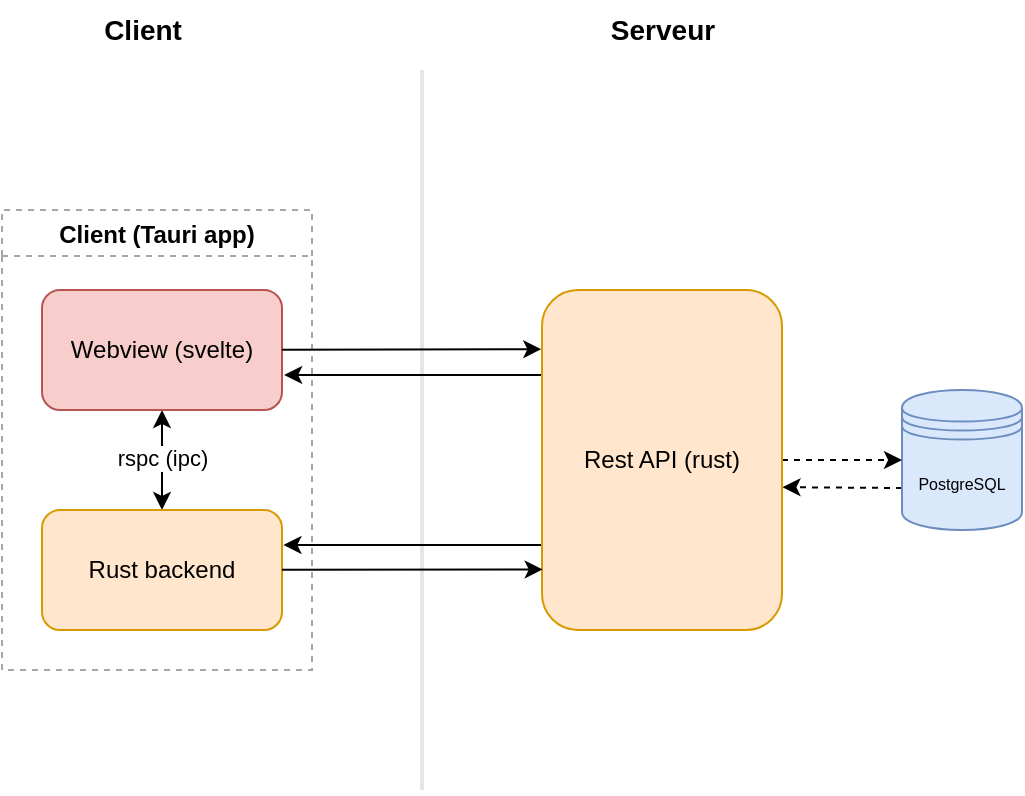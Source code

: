 <mxfile>
    <diagram id="pHUoRbnnYIQmAv-OaeII" name="Page-1">
        <mxGraphModel dx="1633" dy="927" grid="1" gridSize="10" guides="1" tooltips="1" connect="1" arrows="1" fold="1" page="1" pageScale="1" pageWidth="850" pageHeight="1100" math="0" shadow="0">
            <root>
                <mxCell id="0"/>
                <mxCell id="1" parent="0"/>
                <mxCell id="17" value="" style="endArrow=none;html=1;strokeWidth=2;fontSize=8;strokeColor=#E6E6E6;" edge="1" parent="1">
                    <mxGeometry width="50" height="50" relative="1" as="geometry">
                        <mxPoint x="400" y="560" as="sourcePoint"/>
                        <mxPoint x="400" y="200" as="targetPoint"/>
                    </mxGeometry>
                </mxCell>
                <mxCell id="31" style="edgeStyle=none;html=1;exitX=0;exitY=0.7;exitDx=0;exitDy=0;entryX=1.002;entryY=0.58;entryDx=0;entryDy=0;entryPerimeter=0;strokeColor=#000000;fontSize=14;startArrow=none;startFill=0;dashed=1;" edge="1" parent="1" source="4" target="8">
                    <mxGeometry relative="1" as="geometry"/>
                </mxCell>
                <mxCell id="4" value="&lt;font style=&quot;font-size: 8px;&quot;&gt;PostgreSQL&lt;/font&gt;" style="shape=datastore;whiteSpace=wrap;html=1;fillColor=#dae8fc;strokeColor=#6c8ebf;" vertex="1" parent="1">
                    <mxGeometry x="640" y="360" width="60" height="70" as="geometry"/>
                </mxCell>
                <mxCell id="5" value="Client (Tauri app)" style="swimlane;dashed=1;strokeColor=#A6A6A6;" vertex="1" parent="1">
                    <mxGeometry x="190" y="270" width="155" height="230" as="geometry"/>
                </mxCell>
                <mxCell id="6" style="edgeStyle=none;html=1;entryX=0.5;entryY=0;entryDx=0;entryDy=0;startArrow=classic;startFill=1;" edge="1" parent="5" source="2" target="3">
                    <mxGeometry relative="1" as="geometry"/>
                </mxCell>
                <mxCell id="7" value="rspc (ipc)" style="edgeLabel;html=1;align=center;verticalAlign=middle;resizable=0;points=[];" vertex="1" connectable="0" parent="6">
                    <mxGeometry x="0.163" y="-1" relative="1" as="geometry">
                        <mxPoint x="1" y="-5" as="offset"/>
                    </mxGeometry>
                </mxCell>
                <mxCell id="2" value="Webview (svelte)" style="rounded=1;whiteSpace=wrap;html=1;fillColor=#f8cecc;strokeColor=#b85450;" vertex="1" parent="5">
                    <mxGeometry x="20" y="40" width="120" height="60" as="geometry"/>
                </mxCell>
                <mxCell id="3" value="Rust backend" style="rounded=1;whiteSpace=wrap;html=1;fillColor=#ffe6cc;strokeColor=#d79b00;" vertex="1" parent="5">
                    <mxGeometry x="20" y="150" width="120" height="60" as="geometry"/>
                </mxCell>
                <mxCell id="26" style="edgeStyle=none;html=1;exitX=0;exitY=0.25;exitDx=0;exitDy=0;entryX=1.009;entryY=0.708;entryDx=0;entryDy=0;entryPerimeter=0;strokeColor=#000000;fontSize=14;startArrow=none;startFill=0;" edge="1" parent="1" source="8" target="2">
                    <mxGeometry relative="1" as="geometry"/>
                </mxCell>
                <mxCell id="28" style="edgeStyle=none;html=1;exitX=0;exitY=0.75;exitDx=0;exitDy=0;entryX=1.006;entryY=0.291;entryDx=0;entryDy=0;entryPerimeter=0;strokeColor=#000000;fontSize=14;startArrow=none;startFill=0;" edge="1" parent="1" source="8" target="3">
                    <mxGeometry relative="1" as="geometry"/>
                </mxCell>
                <mxCell id="30" style="edgeStyle=none;html=1;entryX=0;entryY=0.5;entryDx=0;entryDy=0;strokeColor=#000000;fontSize=14;startArrow=none;startFill=0;dashed=1;" edge="1" parent="1" source="8" target="4">
                    <mxGeometry relative="1" as="geometry"/>
                </mxCell>
                <mxCell id="8" value="Rest API (rust)" style="rounded=1;whiteSpace=wrap;html=1;fillColor=#ffe6cc;strokeColor=#d79b00;" vertex="1" parent="1">
                    <mxGeometry x="460" y="310" width="120" height="170" as="geometry"/>
                </mxCell>
                <mxCell id="18" value="&lt;font style=&quot;font-size: 14px;&quot;&gt;&lt;b&gt;Client&lt;/b&gt;&lt;/font&gt;" style="text;html=1;align=center;verticalAlign=middle;resizable=0;points=[];autosize=1;strokeColor=none;fillColor=none;fontSize=8;" vertex="1" parent="1">
                    <mxGeometry x="230" y="165" width="60" height="30" as="geometry"/>
                </mxCell>
                <mxCell id="19" value="&lt;font style=&quot;font-size: 14px;&quot;&gt;&lt;b&gt;Serveur&lt;/b&gt;&lt;/font&gt;" style="text;html=1;align=center;verticalAlign=middle;resizable=0;points=[];autosize=1;strokeColor=none;fillColor=none;fontSize=8;" vertex="1" parent="1">
                    <mxGeometry x="480" y="165" width="80" height="30" as="geometry"/>
                </mxCell>
                <mxCell id="25" style="edgeStyle=none;html=1;entryX=-0.003;entryY=0.174;entryDx=0;entryDy=0;entryPerimeter=0;strokeColor=#000000;fontSize=14;startArrow=none;startFill=0;" edge="1" parent="1" source="2" target="8">
                    <mxGeometry relative="1" as="geometry"/>
                </mxCell>
                <mxCell id="27" style="edgeStyle=none;html=1;entryX=0.003;entryY=0.822;entryDx=0;entryDy=0;entryPerimeter=0;strokeColor=#000000;fontSize=14;startArrow=none;startFill=0;" edge="1" parent="1" source="3" target="8">
                    <mxGeometry relative="1" as="geometry"/>
                </mxCell>
            </root>
        </mxGraphModel>
    </diagram>
</mxfile>